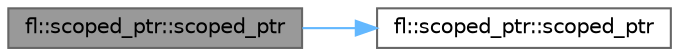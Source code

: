 digraph "fl::scoped_ptr::scoped_ptr"
{
 // INTERACTIVE_SVG=YES
 // LATEX_PDF_SIZE
  bgcolor="transparent";
  edge [fontname=Helvetica,fontsize=10,labelfontname=Helvetica,labelfontsize=10];
  node [fontname=Helvetica,fontsize=10,shape=box,height=0.2,width=0.4];
  rankdir="LR";
  Node1 [id="Node000001",label="fl::scoped_ptr::scoped_ptr",height=0.2,width=0.4,color="gray40", fillcolor="grey60", style="filled", fontcolor="black",tooltip=" "];
  Node1 -> Node2 [id="edge1_Node000001_Node000002",color="steelblue1",style="solid",tooltip=" "];
  Node2 [id="Node000002",label="fl::scoped_ptr::scoped_ptr",height=0.2,width=0.4,color="grey40", fillcolor="white", style="filled",URL="$df/d0b/classfl_1_1scoped__ptr_a9c973cdca541b6d93150611c3a4ab809.html#a9c973cdca541b6d93150611c3a4ab809",tooltip=" "];
}
